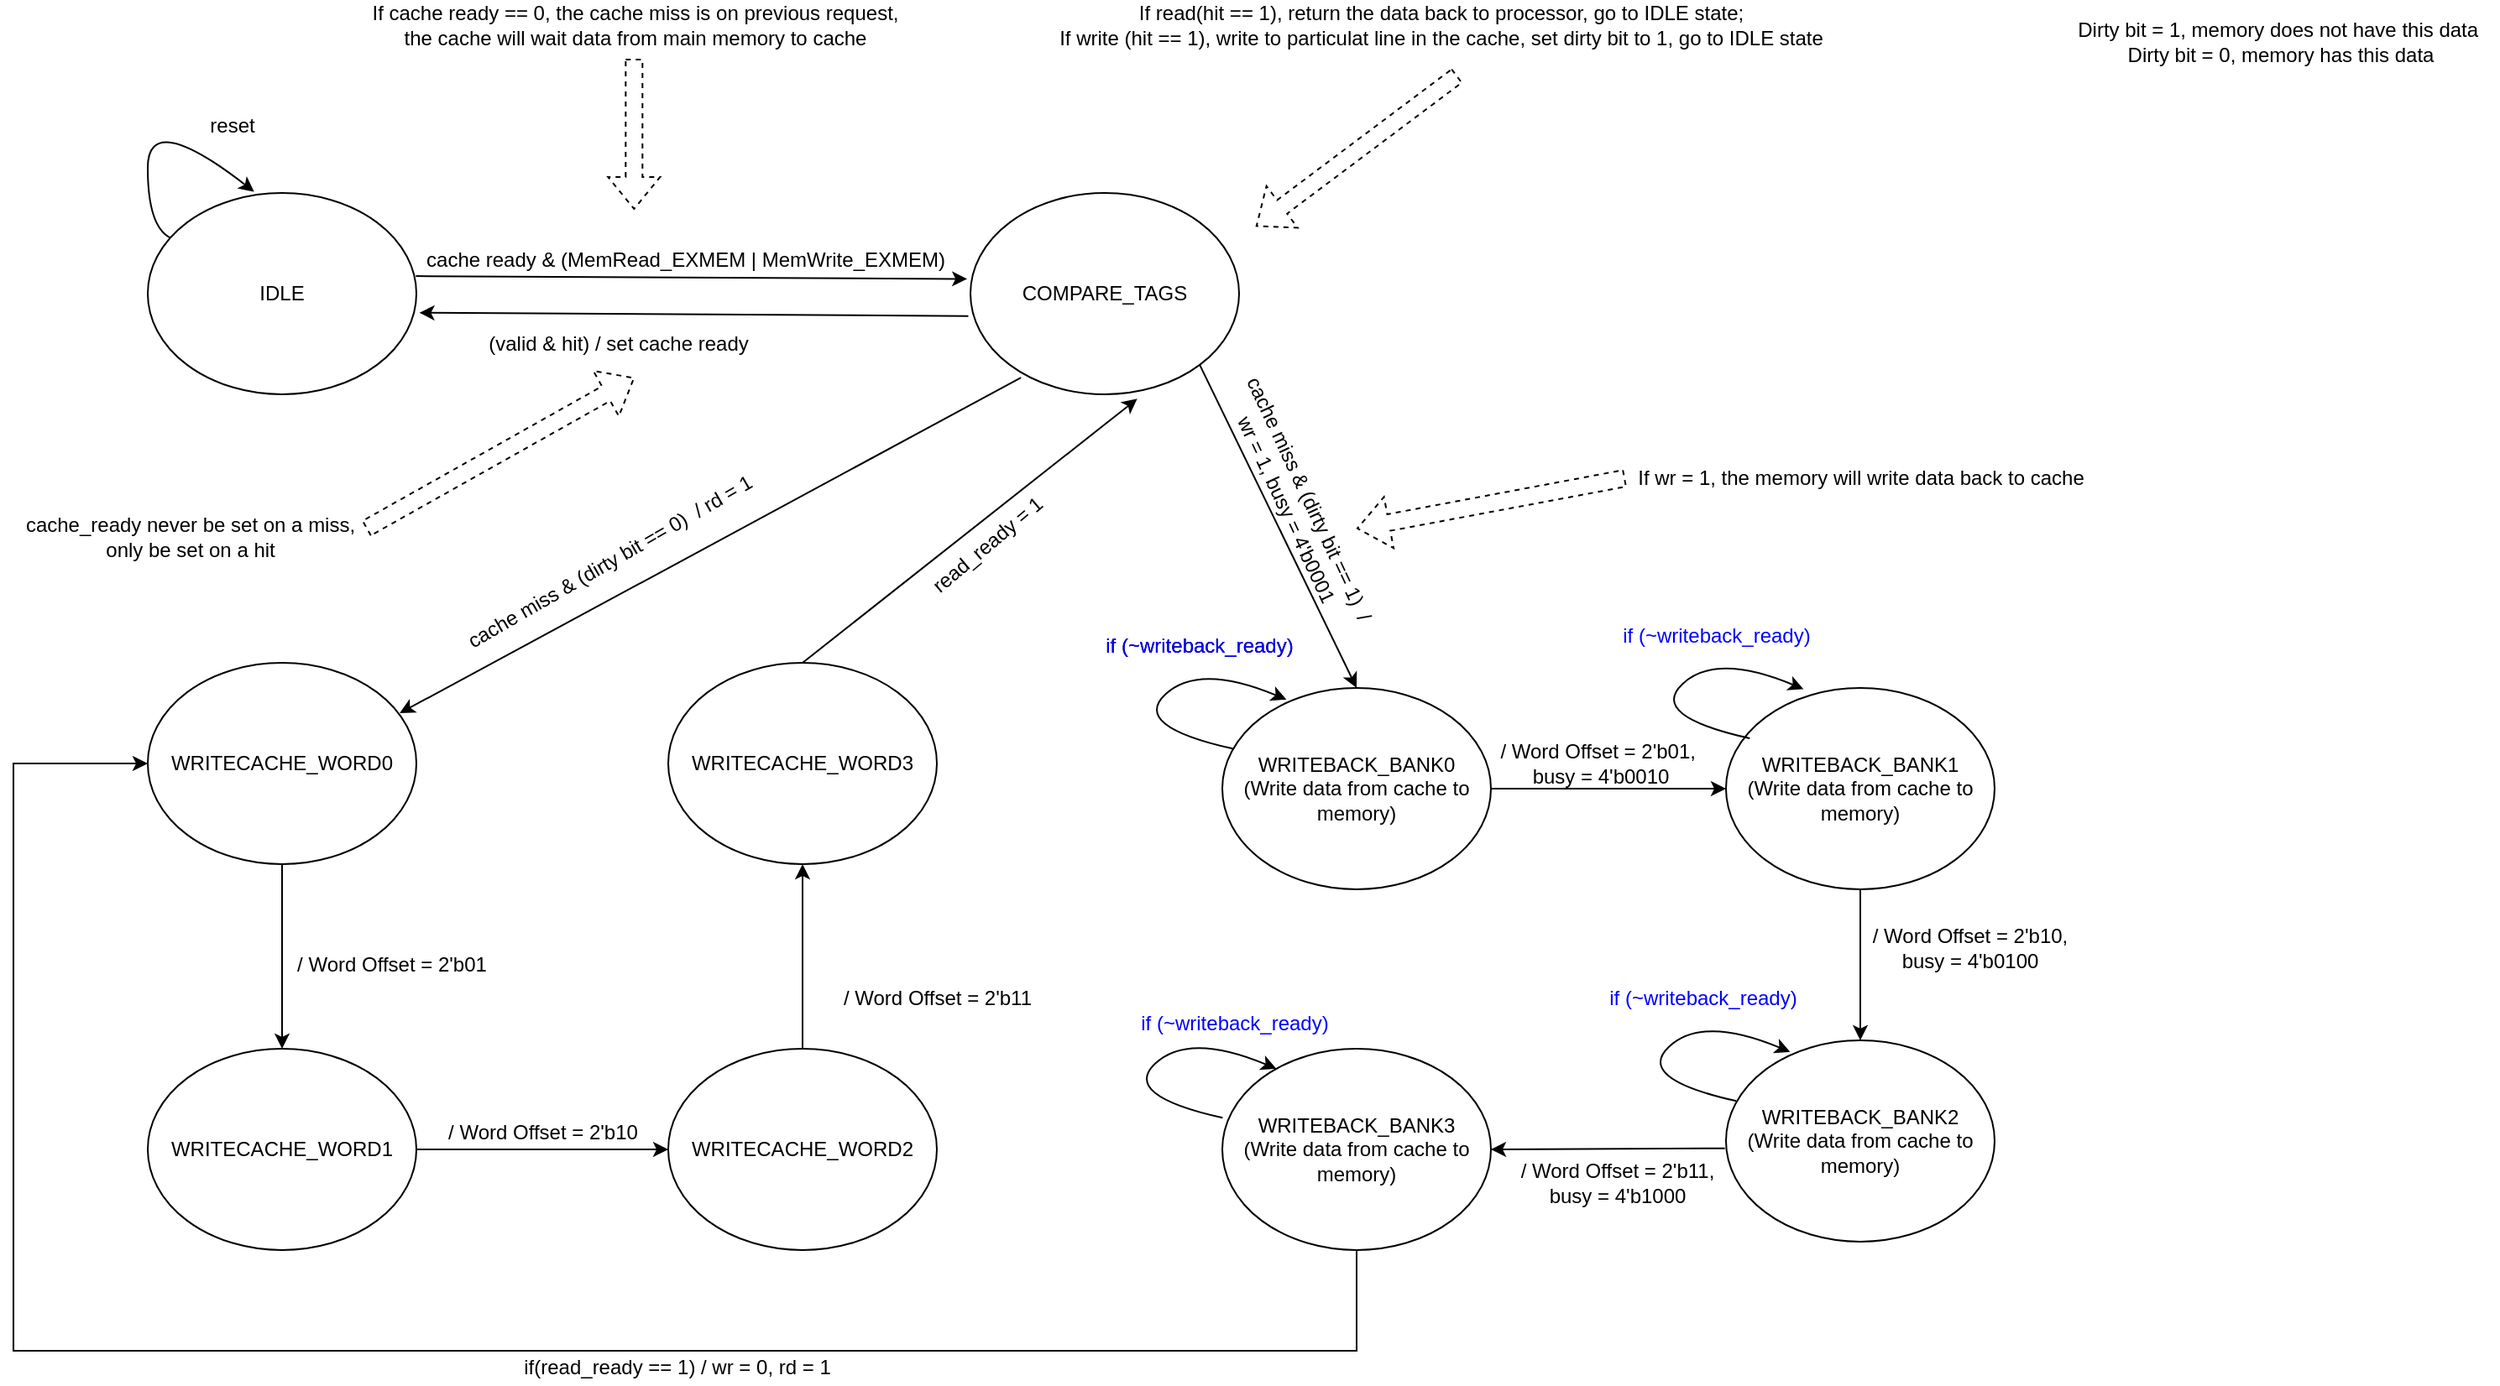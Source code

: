 <mxfile version="17.4.1" type="github">
  <diagram id="0WsAM_WMDWSk5i0kJ9NH" name="Page-1">
    <mxGraphModel dx="2214" dy="1206" grid="1" gridSize="10" guides="1" tooltips="1" connect="1" arrows="1" fold="1" page="1" pageScale="1" pageWidth="1654" pageHeight="2336" math="0" shadow="0">
      <root>
        <mxCell id="0" />
        <mxCell id="1" parent="0" />
        <mxCell id="vXcKBsRQnSgELRRLZla8-1" value="IDLE" style="ellipse;whiteSpace=wrap;html=1;" parent="1" vertex="1">
          <mxGeometry x="240" y="190" width="160" height="120" as="geometry" />
        </mxCell>
        <mxCell id="vXcKBsRQnSgELRRLZla8-2" value="COMPARE_TAGS" style="ellipse;whiteSpace=wrap;html=1;" parent="1" vertex="1">
          <mxGeometry x="730" y="190" width="160" height="120" as="geometry" />
        </mxCell>
        <mxCell id="vXcKBsRQnSgELRRLZla8-3" value="WRITECACHE_WORD0" style="ellipse;whiteSpace=wrap;html=1;" parent="1" vertex="1">
          <mxGeometry x="240" y="470" width="160" height="120" as="geometry" />
        </mxCell>
        <mxCell id="vXcKBsRQnSgELRRLZla8-4" value="" style="endArrow=classic;html=1;rounded=0;exitX=0.998;exitY=0.413;exitDx=0;exitDy=0;exitPerimeter=0;entryX=-0.012;entryY=0.427;entryDx=0;entryDy=0;entryPerimeter=0;" parent="1" source="vXcKBsRQnSgELRRLZla8-1" target="vXcKBsRQnSgELRRLZla8-2" edge="1">
          <mxGeometry width="50" height="50" relative="1" as="geometry">
            <mxPoint x="510" y="190" as="sourcePoint" />
            <mxPoint x="560" y="140" as="targetPoint" />
          </mxGeometry>
        </mxCell>
        <mxCell id="vXcKBsRQnSgELRRLZla8-5" value="" style="endArrow=classic;html=1;rounded=0;entryX=1.011;entryY=0.595;entryDx=0;entryDy=0;entryPerimeter=0;exitX=-0.008;exitY=0.611;exitDx=0;exitDy=0;exitPerimeter=0;" parent="1" source="vXcKBsRQnSgELRRLZla8-2" target="vXcKBsRQnSgELRRLZla8-1" edge="1">
          <mxGeometry width="50" height="50" relative="1" as="geometry">
            <mxPoint x="540" y="360" as="sourcePoint" />
            <mxPoint x="638.4" y="261.68" as="targetPoint" />
          </mxGeometry>
        </mxCell>
        <mxCell id="vXcKBsRQnSgELRRLZla8-6" value="(valid &amp;amp; hit) / set cache ready" style="text;html=1;align=center;verticalAlign=middle;resizable=0;points=[];autosize=1;strokeColor=none;fillColor=none;" parent="1" vertex="1">
          <mxGeometry x="435" y="270" width="170" height="20" as="geometry" />
        </mxCell>
        <mxCell id="vXcKBsRQnSgELRRLZla8-7" value="cache ready &amp;amp; (MemRead_EXMEM | MemWrite_EXMEM)" style="text;html=1;align=center;verticalAlign=middle;resizable=0;points=[];autosize=1;strokeColor=none;fillColor=none;" parent="1" vertex="1">
          <mxGeometry x="400" y="220" width="320" height="20" as="geometry" />
        </mxCell>
        <mxCell id="vXcKBsRQnSgELRRLZla8-8" value="" style="endArrow=classic;html=1;rounded=0;exitX=0.188;exitY=0.917;exitDx=0;exitDy=0;exitPerimeter=0;entryX=0.938;entryY=0.25;entryDx=0;entryDy=0;entryPerimeter=0;" parent="1" source="vXcKBsRQnSgELRRLZla8-2" target="vXcKBsRQnSgELRRLZla8-3" edge="1">
          <mxGeometry width="50" height="50" relative="1" as="geometry">
            <mxPoint x="490" y="420" as="sourcePoint" />
            <mxPoint x="540" y="370" as="targetPoint" />
          </mxGeometry>
        </mxCell>
        <mxCell id="vXcKBsRQnSgELRRLZla8-12" value="reset" style="text;html=1;align=center;verticalAlign=middle;resizable=0;points=[];autosize=1;strokeColor=none;fillColor=none;" parent="1" vertex="1">
          <mxGeometry x="270" y="140" width="40" height="20" as="geometry" />
        </mxCell>
        <mxCell id="vXcKBsRQnSgELRRLZla8-13" value="cache miss &amp;amp; (dirty bit == 0)&amp;nbsp; / rd = 1" style="text;html=1;align=center;verticalAlign=middle;resizable=0;points=[];autosize=1;strokeColor=none;fillColor=none;rotation=-30;" parent="1" vertex="1">
          <mxGeometry x="410" y="400" width="210" height="20" as="geometry" />
        </mxCell>
        <mxCell id="vXcKBsRQnSgELRRLZla8-14" value="read_ready = 1" style="text;html=1;align=center;verticalAlign=middle;resizable=0;points=[];autosize=1;strokeColor=none;fillColor=none;rotation=-40;" parent="1" vertex="1">
          <mxGeometry x="690" y="390" width="100" height="20" as="geometry" />
        </mxCell>
        <mxCell id="vXcKBsRQnSgELRRLZla8-16" value="WRITEBACK_BANK0&lt;br&gt;(Write data from cache to&lt;br&gt;memory)" style="ellipse;whiteSpace=wrap;html=1;" parent="1" vertex="1">
          <mxGeometry x="880" y="485" width="160" height="120" as="geometry" />
        </mxCell>
        <mxCell id="vXcKBsRQnSgELRRLZla8-18" value="cache miss &amp;amp; (dirty bit == 1)&amp;nbsp; / &lt;br&gt;wr = 1, busy = 4&#39;b0001" style="text;html=1;align=center;verticalAlign=middle;resizable=0;points=[];autosize=1;strokeColor=none;fillColor=none;rotation=65;" parent="1" vertex="1">
          <mxGeometry x="840" y="360" width="170" height="30" as="geometry" />
        </mxCell>
        <mxCell id="vXcKBsRQnSgELRRLZla8-20" value="" style="curved=1;endArrow=classic;html=1;rounded=0;entryX=0.396;entryY=-0.006;entryDx=0;entryDy=0;entryPerimeter=0;" parent="1" source="vXcKBsRQnSgELRRLZla8-1" target="vXcKBsRQnSgELRRLZla8-1" edge="1">
          <mxGeometry width="50" height="50" relative="1" as="geometry">
            <mxPoint x="190" y="210" as="sourcePoint" />
            <mxPoint x="240" y="160" as="targetPoint" />
            <Array as="points">
              <mxPoint x="240" y="210" />
              <mxPoint x="240" y="140" />
            </Array>
          </mxGeometry>
        </mxCell>
        <mxCell id="vXcKBsRQnSgELRRLZla8-26" value="If cache ready == 0, the cache miss is on previous request,&lt;br&gt;the cache will wait data from main memory to cache" style="text;html=1;align=center;verticalAlign=middle;resizable=0;points=[];autosize=1;strokeColor=none;fillColor=none;" parent="1" vertex="1">
          <mxGeometry x="365" y="75" width="330" height="30" as="geometry" />
        </mxCell>
        <mxCell id="vXcKBsRQnSgELRRLZla8-28" value="If read(hit == 1), return the data back to processor, go to IDLE state;&lt;br&gt;If write (hit == 1), write to particulat line in the cache, set dirty bit to 1, go to IDLE state" style="text;html=1;align=center;verticalAlign=middle;resizable=0;points=[];autosize=1;strokeColor=none;fillColor=none;" parent="1" vertex="1">
          <mxGeometry x="775" y="75" width="470" height="30" as="geometry" />
        </mxCell>
        <mxCell id="vXcKBsRQnSgELRRLZla8-29" value="" style="shape=flexArrow;endArrow=classic;html=1;rounded=0;dashed=1;" parent="1" edge="1">
          <mxGeometry width="50" height="50" relative="1" as="geometry">
            <mxPoint x="1020" y="120" as="sourcePoint" />
            <mxPoint x="900" y="210" as="targetPoint" />
          </mxGeometry>
        </mxCell>
        <mxCell id="vXcKBsRQnSgELRRLZla8-30" value="" style="shape=flexArrow;endArrow=classic;html=1;rounded=0;dashed=1;" parent="1" edge="1">
          <mxGeometry width="50" height="50" relative="1" as="geometry">
            <mxPoint x="529.66" y="110" as="sourcePoint" />
            <mxPoint x="529.66" y="200" as="targetPoint" />
          </mxGeometry>
        </mxCell>
        <mxCell id="tzn-iaff5u_yxrBMmpEt-2" value="" style="shape=flexArrow;endArrow=classic;html=1;rounded=0;dashed=1;" edge="1" parent="1">
          <mxGeometry width="50" height="50" relative="1" as="geometry">
            <mxPoint x="370" y="390" as="sourcePoint" />
            <mxPoint x="530" y="300" as="targetPoint" />
          </mxGeometry>
        </mxCell>
        <mxCell id="tzn-iaff5u_yxrBMmpEt-3" value="cache_ready never be set on a miss,&lt;br&gt;only be set on a hit" style="text;html=1;align=center;verticalAlign=middle;resizable=0;points=[];autosize=1;strokeColor=none;fillColor=none;" vertex="1" parent="1">
          <mxGeometry x="160" y="380" width="210" height="30" as="geometry" />
        </mxCell>
        <mxCell id="tzn-iaff5u_yxrBMmpEt-7" value="WRITECACHE_WORD1" style="ellipse;whiteSpace=wrap;html=1;" vertex="1" parent="1">
          <mxGeometry x="240" y="700" width="160" height="120" as="geometry" />
        </mxCell>
        <mxCell id="tzn-iaff5u_yxrBMmpEt-8" value="WRITECACHE_WORD2" style="ellipse;whiteSpace=wrap;html=1;" vertex="1" parent="1">
          <mxGeometry x="550" y="700" width="160" height="120" as="geometry" />
        </mxCell>
        <mxCell id="tzn-iaff5u_yxrBMmpEt-9" value="WRITECACHE_WORD3" style="ellipse;whiteSpace=wrap;html=1;" vertex="1" parent="1">
          <mxGeometry x="550" y="470" width="160" height="120" as="geometry" />
        </mxCell>
        <mxCell id="tzn-iaff5u_yxrBMmpEt-12" value="" style="endArrow=classic;html=1;rounded=0;exitX=0.5;exitY=1;exitDx=0;exitDy=0;entryX=0.5;entryY=0;entryDx=0;entryDy=0;" edge="1" parent="1" source="vXcKBsRQnSgELRRLZla8-3" target="tzn-iaff5u_yxrBMmpEt-7">
          <mxGeometry width="50" height="50" relative="1" as="geometry">
            <mxPoint x="130" y="650" as="sourcePoint" />
            <mxPoint x="180" y="600" as="targetPoint" />
          </mxGeometry>
        </mxCell>
        <mxCell id="tzn-iaff5u_yxrBMmpEt-13" value="" style="endArrow=classic;html=1;rounded=0;exitX=1;exitY=0.5;exitDx=0;exitDy=0;entryX=0;entryY=0.5;entryDx=0;entryDy=0;" edge="1" parent="1" source="tzn-iaff5u_yxrBMmpEt-7" target="tzn-iaff5u_yxrBMmpEt-8">
          <mxGeometry width="50" height="50" relative="1" as="geometry">
            <mxPoint x="460" y="700" as="sourcePoint" />
            <mxPoint x="510" y="650" as="targetPoint" />
          </mxGeometry>
        </mxCell>
        <mxCell id="tzn-iaff5u_yxrBMmpEt-14" value="" style="endArrow=classic;html=1;rounded=0;entryX=0.5;entryY=1;entryDx=0;entryDy=0;" edge="1" parent="1" source="tzn-iaff5u_yxrBMmpEt-8" target="tzn-iaff5u_yxrBMmpEt-9">
          <mxGeometry width="50" height="50" relative="1" as="geometry">
            <mxPoint x="730" y="700" as="sourcePoint" />
            <mxPoint x="780" y="650" as="targetPoint" />
          </mxGeometry>
        </mxCell>
        <mxCell id="tzn-iaff5u_yxrBMmpEt-15" value="/ Word Offset = 2&#39;b01" style="text;html=1;align=center;verticalAlign=middle;resizable=0;points=[];autosize=1;strokeColor=none;fillColor=none;" vertex="1" parent="1">
          <mxGeometry x="320" y="640" width="130" height="20" as="geometry" />
        </mxCell>
        <mxCell id="tzn-iaff5u_yxrBMmpEt-16" value="/ Word Offset = 2&#39;b10" style="text;html=1;align=center;verticalAlign=middle;resizable=0;points=[];autosize=1;strokeColor=none;fillColor=none;" vertex="1" parent="1">
          <mxGeometry x="410" y="740" width="130" height="20" as="geometry" />
        </mxCell>
        <mxCell id="tzn-iaff5u_yxrBMmpEt-18" value="/ Word Offset = 2&#39;b11" style="text;html=1;align=center;verticalAlign=middle;resizable=0;points=[];autosize=1;strokeColor=none;fillColor=none;" vertex="1" parent="1">
          <mxGeometry x="645" y="660" width="130" height="20" as="geometry" />
        </mxCell>
        <mxCell id="tzn-iaff5u_yxrBMmpEt-20" value="" style="endArrow=classic;html=1;rounded=0;exitX=0.5;exitY=0;exitDx=0;exitDy=0;entryX=0.621;entryY=1.022;entryDx=0;entryDy=0;entryPerimeter=0;" edge="1" parent="1" source="tzn-iaff5u_yxrBMmpEt-9" target="vXcKBsRQnSgELRRLZla8-2">
          <mxGeometry width="50" height="50" relative="1" as="geometry">
            <mxPoint x="790" y="620" as="sourcePoint" />
            <mxPoint x="840" y="570" as="targetPoint" />
          </mxGeometry>
        </mxCell>
        <mxCell id="tzn-iaff5u_yxrBMmpEt-21" value="" style="endArrow=classic;html=1;rounded=0;exitX=1;exitY=1;exitDx=0;exitDy=0;entryX=0.5;entryY=0;entryDx=0;entryDy=0;" edge="1" parent="1" source="vXcKBsRQnSgELRRLZla8-2" target="vXcKBsRQnSgELRRLZla8-16">
          <mxGeometry width="50" height="50" relative="1" as="geometry">
            <mxPoint x="1020" y="370" as="sourcePoint" />
            <mxPoint x="1070" y="320" as="targetPoint" />
          </mxGeometry>
        </mxCell>
        <mxCell id="tzn-iaff5u_yxrBMmpEt-22" value="WRITEBACK_BANK1&lt;br&gt;(Write data from cache to&lt;br&gt;memory)" style="ellipse;whiteSpace=wrap;html=1;" vertex="1" parent="1">
          <mxGeometry x="1180" y="485" width="160" height="120" as="geometry" />
        </mxCell>
        <mxCell id="tzn-iaff5u_yxrBMmpEt-23" value="WRITEBACK_BANK2&lt;br&gt;(Write data from cache to&lt;br&gt;memory)" style="ellipse;whiteSpace=wrap;html=1;" vertex="1" parent="1">
          <mxGeometry x="1180" y="695" width="160" height="120" as="geometry" />
        </mxCell>
        <mxCell id="tzn-iaff5u_yxrBMmpEt-24" value="WRITEBACK_BANK3&lt;br&gt;(Write data from cache to&lt;br&gt;memory)" style="ellipse;whiteSpace=wrap;html=1;" vertex="1" parent="1">
          <mxGeometry x="880" y="700" width="160" height="120" as="geometry" />
        </mxCell>
        <mxCell id="tzn-iaff5u_yxrBMmpEt-26" value="" style="endArrow=classic;html=1;rounded=0;entryX=0;entryY=0.5;entryDx=0;entryDy=0;exitX=1;exitY=0.5;exitDx=0;exitDy=0;" edge="1" parent="1" source="vXcKBsRQnSgELRRLZla8-16" target="tzn-iaff5u_yxrBMmpEt-22">
          <mxGeometry width="50" height="50" relative="1" as="geometry">
            <mxPoint x="1040" y="555" as="sourcePoint" />
            <mxPoint x="1090" y="505" as="targetPoint" />
          </mxGeometry>
        </mxCell>
        <mxCell id="tzn-iaff5u_yxrBMmpEt-27" value="" style="endArrow=classic;html=1;rounded=0;exitX=0.5;exitY=1;exitDx=0;exitDy=0;entryX=0.5;entryY=0;entryDx=0;entryDy=0;" edge="1" parent="1" source="tzn-iaff5u_yxrBMmpEt-22" target="tzn-iaff5u_yxrBMmpEt-23">
          <mxGeometry width="50" height="50" relative="1" as="geometry">
            <mxPoint x="1080" y="660" as="sourcePoint" />
            <mxPoint x="1130" y="610" as="targetPoint" />
          </mxGeometry>
        </mxCell>
        <mxCell id="tzn-iaff5u_yxrBMmpEt-28" value="" style="endArrow=classic;html=1;rounded=0;exitX=-0.004;exitY=0.536;exitDx=0;exitDy=0;entryX=1;entryY=0.5;entryDx=0;entryDy=0;exitPerimeter=0;" edge="1" parent="1" source="tzn-iaff5u_yxrBMmpEt-23" target="tzn-iaff5u_yxrBMmpEt-24">
          <mxGeometry width="50" height="50" relative="1" as="geometry">
            <mxPoint x="1030" y="690" as="sourcePoint" />
            <mxPoint x="1080" y="640" as="targetPoint" />
          </mxGeometry>
        </mxCell>
        <mxCell id="tzn-iaff5u_yxrBMmpEt-29" value="" style="endArrow=classic;html=1;rounded=0;exitX=0.5;exitY=1;exitDx=0;exitDy=0;" edge="1" parent="1" source="tzn-iaff5u_yxrBMmpEt-24">
          <mxGeometry width="50" height="50" relative="1" as="geometry">
            <mxPoint x="840" y="860" as="sourcePoint" />
            <mxPoint x="240" y="530" as="targetPoint" />
            <Array as="points">
              <mxPoint x="960" y="880" />
              <mxPoint x="160" y="880" />
              <mxPoint x="160" y="530" />
            </Array>
          </mxGeometry>
        </mxCell>
        <mxCell id="tzn-iaff5u_yxrBMmpEt-30" value="/ Word Offset = 2&#39;b01,&amp;nbsp;&lt;br&gt;busy = 4&#39;b0010" style="text;html=1;align=center;verticalAlign=middle;resizable=0;points=[];autosize=1;strokeColor=none;fillColor=none;" vertex="1" parent="1">
          <mxGeometry x="1040" y="515" width="130" height="30" as="geometry" />
        </mxCell>
        <mxCell id="tzn-iaff5u_yxrBMmpEt-31" value="/ Word Offset = 2&#39;b10,&lt;br&gt;busy = 4&#39;b0100" style="text;html=1;align=center;verticalAlign=middle;resizable=0;points=[];autosize=1;strokeColor=none;fillColor=none;" vertex="1" parent="1">
          <mxGeometry x="1260" y="625" width="130" height="30" as="geometry" />
        </mxCell>
        <mxCell id="tzn-iaff5u_yxrBMmpEt-32" value="/ Word Offset = 2&#39;b11,&lt;br&gt;busy = 4&#39;b1000" style="text;html=1;align=center;verticalAlign=middle;resizable=0;points=[];autosize=1;strokeColor=none;fillColor=none;" vertex="1" parent="1">
          <mxGeometry x="1050" y="765" width="130" height="30" as="geometry" />
        </mxCell>
        <mxCell id="tzn-iaff5u_yxrBMmpEt-35" value="if(read_ready == 1) / wr = 0, rd = 1" style="text;html=1;align=center;verticalAlign=middle;resizable=0;points=[];autosize=1;strokeColor=none;fillColor=none;" vertex="1" parent="1">
          <mxGeometry x="455" y="880" width="200" height="20" as="geometry" />
        </mxCell>
        <mxCell id="tzn-iaff5u_yxrBMmpEt-36" value="" style="curved=1;endArrow=classic;html=1;rounded=0;exitX=0.001;exitY=0.343;exitDx=0;exitDy=0;exitPerimeter=0;entryX=0.201;entryY=0.099;entryDx=0;entryDy=0;entryPerimeter=0;" edge="1" parent="1" source="tzn-iaff5u_yxrBMmpEt-24" target="tzn-iaff5u_yxrBMmpEt-24">
          <mxGeometry width="50" height="50" relative="1" as="geometry">
            <mxPoint x="874.96" y="725.72" as="sourcePoint" />
            <mxPoint x="880.08" y="680.0" as="targetPoint" />
            <Array as="points">
              <mxPoint x="820" y="727.72" />
              <mxPoint x="860" y="690" />
            </Array>
          </mxGeometry>
        </mxCell>
        <mxCell id="tzn-iaff5u_yxrBMmpEt-37" value="if (~writeback_ready)" style="text;html=1;align=center;verticalAlign=middle;resizable=0;points=[];autosize=1;strokeColor=none;fillColor=none;fontColor=#0000FF;" vertex="1" parent="1">
          <mxGeometry x="822" y="675" width="130" height="20" as="geometry" />
        </mxCell>
        <mxCell id="tzn-iaff5u_yxrBMmpEt-38" value="" style="shape=flexArrow;endArrow=classic;html=1;rounded=0;dashed=1;" edge="1" parent="1">
          <mxGeometry width="50" height="50" relative="1" as="geometry">
            <mxPoint x="1120" y="360" as="sourcePoint" />
            <mxPoint x="960" y="390" as="targetPoint" />
          </mxGeometry>
        </mxCell>
        <mxCell id="tzn-iaff5u_yxrBMmpEt-39" value="If wr = 1, the memory will write data back to cache" style="text;html=1;align=center;verticalAlign=middle;resizable=0;points=[];autosize=1;strokeColor=none;fillColor=none;" vertex="1" parent="1">
          <mxGeometry x="1120" y="350" width="280" height="20" as="geometry" />
        </mxCell>
        <mxCell id="tzn-iaff5u_yxrBMmpEt-41" value="Dirty bit = 1, memory does not have this data&amp;nbsp;&lt;br&gt;Dirty bit = 0, memory has this data" style="text;html=1;align=center;verticalAlign=middle;resizable=0;points=[];autosize=1;strokeColor=none;fillColor=none;" vertex="1" parent="1">
          <mxGeometry x="1380" y="85" width="260" height="30" as="geometry" />
        </mxCell>
        <mxCell id="tzn-iaff5u_yxrBMmpEt-42" value="" style="curved=1;endArrow=classic;html=1;rounded=0;exitX=0.001;exitY=0.343;exitDx=0;exitDy=0;exitPerimeter=0;entryX=0.201;entryY=0.099;entryDx=0;entryDy=0;entryPerimeter=0;" edge="1" parent="1">
          <mxGeometry width="50" height="50" relative="1" as="geometry">
            <mxPoint x="886.16" y="521.16" as="sourcePoint" />
            <mxPoint x="918.16" y="491.88" as="targetPoint" />
            <Array as="points">
              <mxPoint x="826" y="507.72" />
              <mxPoint x="866" y="470" />
            </Array>
          </mxGeometry>
        </mxCell>
        <mxCell id="tzn-iaff5u_yxrBMmpEt-43" value="if (~writeback_ready)" style="text;html=1;align=center;verticalAlign=middle;resizable=0;points=[];autosize=1;strokeColor=none;fillColor=none;" vertex="1" parent="1">
          <mxGeometry x="801" y="450" width="130" height="20" as="geometry" />
        </mxCell>
        <mxCell id="tzn-iaff5u_yxrBMmpEt-46" value="" style="curved=1;endArrow=classic;html=1;rounded=0;exitX=0.001;exitY=0.343;exitDx=0;exitDy=0;exitPerimeter=0;entryX=0.201;entryY=0.099;entryDx=0;entryDy=0;entryPerimeter=0;" edge="1" parent="1">
          <mxGeometry width="50" height="50" relative="1" as="geometry">
            <mxPoint x="1186.16" y="731.16" as="sourcePoint" />
            <mxPoint x="1218.16" y="701.88" as="targetPoint" />
            <Array as="points">
              <mxPoint x="1126" y="717.72" />
              <mxPoint x="1166" y="680" />
            </Array>
          </mxGeometry>
        </mxCell>
        <mxCell id="tzn-iaff5u_yxrBMmpEt-47" value="if (~writeback_ready)" style="text;html=1;align=center;verticalAlign=middle;resizable=0;points=[];autosize=1;strokeColor=none;fillColor=none;fontColor=#0000FF;" vertex="1" parent="1">
          <mxGeometry x="1101" y="660" width="130" height="20" as="geometry" />
        </mxCell>
        <mxCell id="tzn-iaff5u_yxrBMmpEt-48" value="" style="curved=1;endArrow=classic;html=1;rounded=0;exitX=0.001;exitY=0.343;exitDx=0;exitDy=0;exitPerimeter=0;entryX=0.201;entryY=0.099;entryDx=0;entryDy=0;entryPerimeter=0;" edge="1" parent="1">
          <mxGeometry width="50" height="50" relative="1" as="geometry">
            <mxPoint x="1194.16" y="515.0" as="sourcePoint" />
            <mxPoint x="1226.16" y="485.72" as="targetPoint" />
            <Array as="points">
              <mxPoint x="1134" y="501.56" />
              <mxPoint x="1174" y="463.84" />
            </Array>
          </mxGeometry>
        </mxCell>
        <mxCell id="tzn-iaff5u_yxrBMmpEt-49" value="if (~writeback_ready)" style="text;html=1;align=center;verticalAlign=middle;resizable=0;points=[];autosize=1;strokeColor=none;fillColor=none;fontColor=#0000FF;" vertex="1" parent="1">
          <mxGeometry x="1109" y="443.84" width="130" height="20" as="geometry" />
        </mxCell>
        <mxCell id="tzn-iaff5u_yxrBMmpEt-52" value="if (~writeback_ready)" style="text;html=1;align=center;verticalAlign=middle;resizable=0;points=[];autosize=1;strokeColor=none;fillColor=none;fontColor=#0000FF;" vertex="1" parent="1">
          <mxGeometry x="801" y="450" width="130" height="20" as="geometry" />
        </mxCell>
      </root>
    </mxGraphModel>
  </diagram>
</mxfile>
